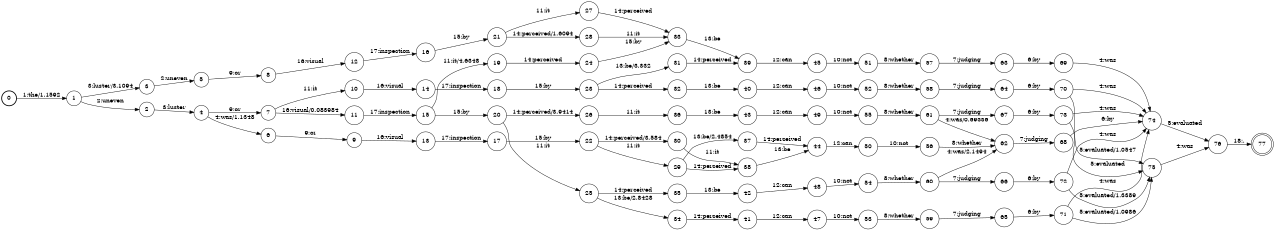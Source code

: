 digraph FST {
rankdir = LR;
size = "8.5,11";
label = "";
center = 1;
orientation = Portrait;
ranksep = "0.4";
nodesep = "0.25";
0 [label = "0", shape = circle, style = bold, fontsize = 14]
	0 -> 1 [label = "1:the/1.1592", fontsize = 14];
1 [label = "1", shape = circle, style = solid, fontsize = 14]
	1 -> 2 [label = "2:uneven", fontsize = 14];
	1 -> 3 [label = "3:luster/3.1094", fontsize = 14];
2 [label = "2", shape = circle, style = solid, fontsize = 14]
	2 -> 4 [label = "3:luster", fontsize = 14];
3 [label = "3", shape = circle, style = solid, fontsize = 14]
	3 -> 5 [label = "2:uneven", fontsize = 14];
4 [label = "4", shape = circle, style = solid, fontsize = 14]
	4 -> 6 [label = "4:was/1.1348", fontsize = 14];
	4 -> 7 [label = "9:or", fontsize = 14];
5 [label = "5", shape = circle, style = solid, fontsize = 14]
	5 -> 8 [label = "9:or", fontsize = 14];
6 [label = "6", shape = circle, style = solid, fontsize = 14]
	6 -> 9 [label = "9:or", fontsize = 14];
7 [label = "7", shape = circle, style = solid, fontsize = 14]
	7 -> 10 [label = "11:it", fontsize = 14];
	7 -> 11 [label = "16:visual/0.083984", fontsize = 14];
8 [label = "8", shape = circle, style = solid, fontsize = 14]
	8 -> 12 [label = "16:visual", fontsize = 14];
9 [label = "9", shape = circle, style = solid, fontsize = 14]
	9 -> 13 [label = "16:visual", fontsize = 14];
10 [label = "10", shape = circle, style = solid, fontsize = 14]
	10 -> 14 [label = "16:visual", fontsize = 14];
11 [label = "11", shape = circle, style = solid, fontsize = 14]
	11 -> 15 [label = "17:inspection", fontsize = 14];
12 [label = "12", shape = circle, style = solid, fontsize = 14]
	12 -> 16 [label = "17:inspection", fontsize = 14];
13 [label = "13", shape = circle, style = solid, fontsize = 14]
	13 -> 17 [label = "17:inspection", fontsize = 14];
14 [label = "14", shape = circle, style = solid, fontsize = 14]
	14 -> 18 [label = "17:inspection", fontsize = 14];
15 [label = "15", shape = circle, style = solid, fontsize = 14]
	15 -> 19 [label = "11:it/4.6348", fontsize = 14];
	15 -> 20 [label = "15:by", fontsize = 14];
16 [label = "16", shape = circle, style = solid, fontsize = 14]
	16 -> 21 [label = "15:by", fontsize = 14];
17 [label = "17", shape = circle, style = solid, fontsize = 14]
	17 -> 22 [label = "15:by", fontsize = 14];
18 [label = "18", shape = circle, style = solid, fontsize = 14]
	18 -> 23 [label = "15:by", fontsize = 14];
19 [label = "19", shape = circle, style = solid, fontsize = 14]
	19 -> 24 [label = "14:perceived", fontsize = 14];
20 [label = "20", shape = circle, style = solid, fontsize = 14]
	20 -> 25 [label = "11:it", fontsize = 14];
	20 -> 26 [label = "14:perceived/3.9414", fontsize = 14];
21 [label = "21", shape = circle, style = solid, fontsize = 14]
	21 -> 27 [label = "11:it", fontsize = 14];
	21 -> 28 [label = "14:perceived/1.6094", fontsize = 14];
22 [label = "22", shape = circle, style = solid, fontsize = 14]
	22 -> 29 [label = "11:it", fontsize = 14];
	22 -> 30 [label = "14:perceived/3.584", fontsize = 14];
23 [label = "23", shape = circle, style = solid, fontsize = 14]
	23 -> 31 [label = "13:be/3.332", fontsize = 14];
	23 -> 32 [label = "14:perceived", fontsize = 14];
24 [label = "24", shape = circle, style = solid, fontsize = 14]
	24 -> 33 [label = "15:by", fontsize = 14];
25 [label = "25", shape = circle, style = solid, fontsize = 14]
	25 -> 34 [label = "13:be/2.8428", fontsize = 14];
	25 -> 35 [label = "14:perceived", fontsize = 14];
26 [label = "26", shape = circle, style = solid, fontsize = 14]
	26 -> 36 [label = "11:it", fontsize = 14];
27 [label = "27", shape = circle, style = solid, fontsize = 14]
	27 -> 33 [label = "14:perceived", fontsize = 14];
28 [label = "28", shape = circle, style = solid, fontsize = 14]
	28 -> 33 [label = "11:it", fontsize = 14];
29 [label = "29", shape = circle, style = solid, fontsize = 14]
	29 -> 37 [label = "13:be/2.4854", fontsize = 14];
	29 -> 38 [label = "14:perceived", fontsize = 14];
30 [label = "30", shape = circle, style = solid, fontsize = 14]
	30 -> 38 [label = "11:it", fontsize = 14];
31 [label = "31", shape = circle, style = solid, fontsize = 14]
	31 -> 39 [label = "14:perceived", fontsize = 14];
32 [label = "32", shape = circle, style = solid, fontsize = 14]
	32 -> 40 [label = "13:be", fontsize = 14];
33 [label = "33", shape = circle, style = solid, fontsize = 14]
	33 -> 39 [label = "13:be", fontsize = 14];
34 [label = "34", shape = circle, style = solid, fontsize = 14]
	34 -> 41 [label = "14:perceived", fontsize = 14];
35 [label = "35", shape = circle, style = solid, fontsize = 14]
	35 -> 42 [label = "13:be", fontsize = 14];
36 [label = "36", shape = circle, style = solid, fontsize = 14]
	36 -> 43 [label = "13:be", fontsize = 14];
37 [label = "37", shape = circle, style = solid, fontsize = 14]
	37 -> 44 [label = "14:perceived", fontsize = 14];
38 [label = "38", shape = circle, style = solid, fontsize = 14]
	38 -> 44 [label = "13:be", fontsize = 14];
39 [label = "39", shape = circle, style = solid, fontsize = 14]
	39 -> 45 [label = "12:can", fontsize = 14];
40 [label = "40", shape = circle, style = solid, fontsize = 14]
	40 -> 46 [label = "12:can", fontsize = 14];
41 [label = "41", shape = circle, style = solid, fontsize = 14]
	41 -> 47 [label = "12:can", fontsize = 14];
42 [label = "42", shape = circle, style = solid, fontsize = 14]
	42 -> 48 [label = "12:can", fontsize = 14];
43 [label = "43", shape = circle, style = solid, fontsize = 14]
	43 -> 49 [label = "12:can", fontsize = 14];
44 [label = "44", shape = circle, style = solid, fontsize = 14]
	44 -> 50 [label = "12:can", fontsize = 14];
45 [label = "45", shape = circle, style = solid, fontsize = 14]
	45 -> 51 [label = "10:not", fontsize = 14];
46 [label = "46", shape = circle, style = solid, fontsize = 14]
	46 -> 52 [label = "10:not", fontsize = 14];
47 [label = "47", shape = circle, style = solid, fontsize = 14]
	47 -> 53 [label = "10:not", fontsize = 14];
48 [label = "48", shape = circle, style = solid, fontsize = 14]
	48 -> 54 [label = "10:not", fontsize = 14];
49 [label = "49", shape = circle, style = solid, fontsize = 14]
	49 -> 55 [label = "10:not", fontsize = 14];
50 [label = "50", shape = circle, style = solid, fontsize = 14]
	50 -> 56 [label = "10:not", fontsize = 14];
51 [label = "51", shape = circle, style = solid, fontsize = 14]
	51 -> 57 [label = "8:whether", fontsize = 14];
52 [label = "52", shape = circle, style = solid, fontsize = 14]
	52 -> 58 [label = "8:whether", fontsize = 14];
53 [label = "53", shape = circle, style = solid, fontsize = 14]
	53 -> 59 [label = "8:whether", fontsize = 14];
54 [label = "54", shape = circle, style = solid, fontsize = 14]
	54 -> 60 [label = "8:whether", fontsize = 14];
55 [label = "55", shape = circle, style = solid, fontsize = 14]
	55 -> 61 [label = "8:whether", fontsize = 14];
56 [label = "56", shape = circle, style = solid, fontsize = 14]
	56 -> 62 [label = "8:whether", fontsize = 14];
57 [label = "57", shape = circle, style = solid, fontsize = 14]
	57 -> 63 [label = "7:judging", fontsize = 14];
58 [label = "58", shape = circle, style = solid, fontsize = 14]
	58 -> 64 [label = "7:judging", fontsize = 14];
59 [label = "59", shape = circle, style = solid, fontsize = 14]
	59 -> 65 [label = "7:judging", fontsize = 14];
60 [label = "60", shape = circle, style = solid, fontsize = 14]
	60 -> 62 [label = "4:was/2.1494", fontsize = 14];
	60 -> 66 [label = "7:judging", fontsize = 14];
61 [label = "61", shape = circle, style = solid, fontsize = 14]
	61 -> 62 [label = "4:was/0.69336", fontsize = 14];
	61 -> 67 [label = "7:judging", fontsize = 14];
62 [label = "62", shape = circle, style = solid, fontsize = 14]
	62 -> 68 [label = "7:judging", fontsize = 14];
63 [label = "63", shape = circle, style = solid, fontsize = 14]
	63 -> 69 [label = "6:by", fontsize = 14];
64 [label = "64", shape = circle, style = solid, fontsize = 14]
	64 -> 70 [label = "6:by", fontsize = 14];
65 [label = "65", shape = circle, style = solid, fontsize = 14]
	65 -> 71 [label = "6:by", fontsize = 14];
66 [label = "66", shape = circle, style = solid, fontsize = 14]
	66 -> 72 [label = "6:by", fontsize = 14];
67 [label = "67", shape = circle, style = solid, fontsize = 14]
	67 -> 73 [label = "6:by", fontsize = 14];
68 [label = "68", shape = circle, style = solid, fontsize = 14]
	68 -> 74 [label = "6:by", fontsize = 14];
69 [label = "69", shape = circle, style = solid, fontsize = 14]
	69 -> 74 [label = "4:was", fontsize = 14];
70 [label = "70", shape = circle, style = solid, fontsize = 14]
	70 -> 74 [label = "4:was", fontsize = 14];
	70 -> 75 [label = "5:evaluated/1.0547", fontsize = 14];
71 [label = "71", shape = circle, style = solid, fontsize = 14]
	71 -> 74 [label = "4:was", fontsize = 14];
	71 -> 75 [label = "5:evaluated/1.0986", fontsize = 14];
72 [label = "72", shape = circle, style = solid, fontsize = 14]
	72 -> 74 [label = "4:was", fontsize = 14];
	72 -> 75 [label = "5:evaluated/1.3389", fontsize = 14];
73 [label = "73", shape = circle, style = solid, fontsize = 14]
	73 -> 74 [label = "4:was", fontsize = 14];
	73 -> 75 [label = "5:evaluated", fontsize = 14];
74 [label = "74", shape = circle, style = solid, fontsize = 14]
	74 -> 76 [label = "5:evaluated", fontsize = 14];
75 [label = "75", shape = circle, style = solid, fontsize = 14]
	75 -> 76 [label = "4:was", fontsize = 14];
76 [label = "76", shape = circle, style = solid, fontsize = 14]
	76 -> 77 [label = "18:.", fontsize = 14];
77 [label = "77", shape = doublecircle, style = solid, fontsize = 14]
}
